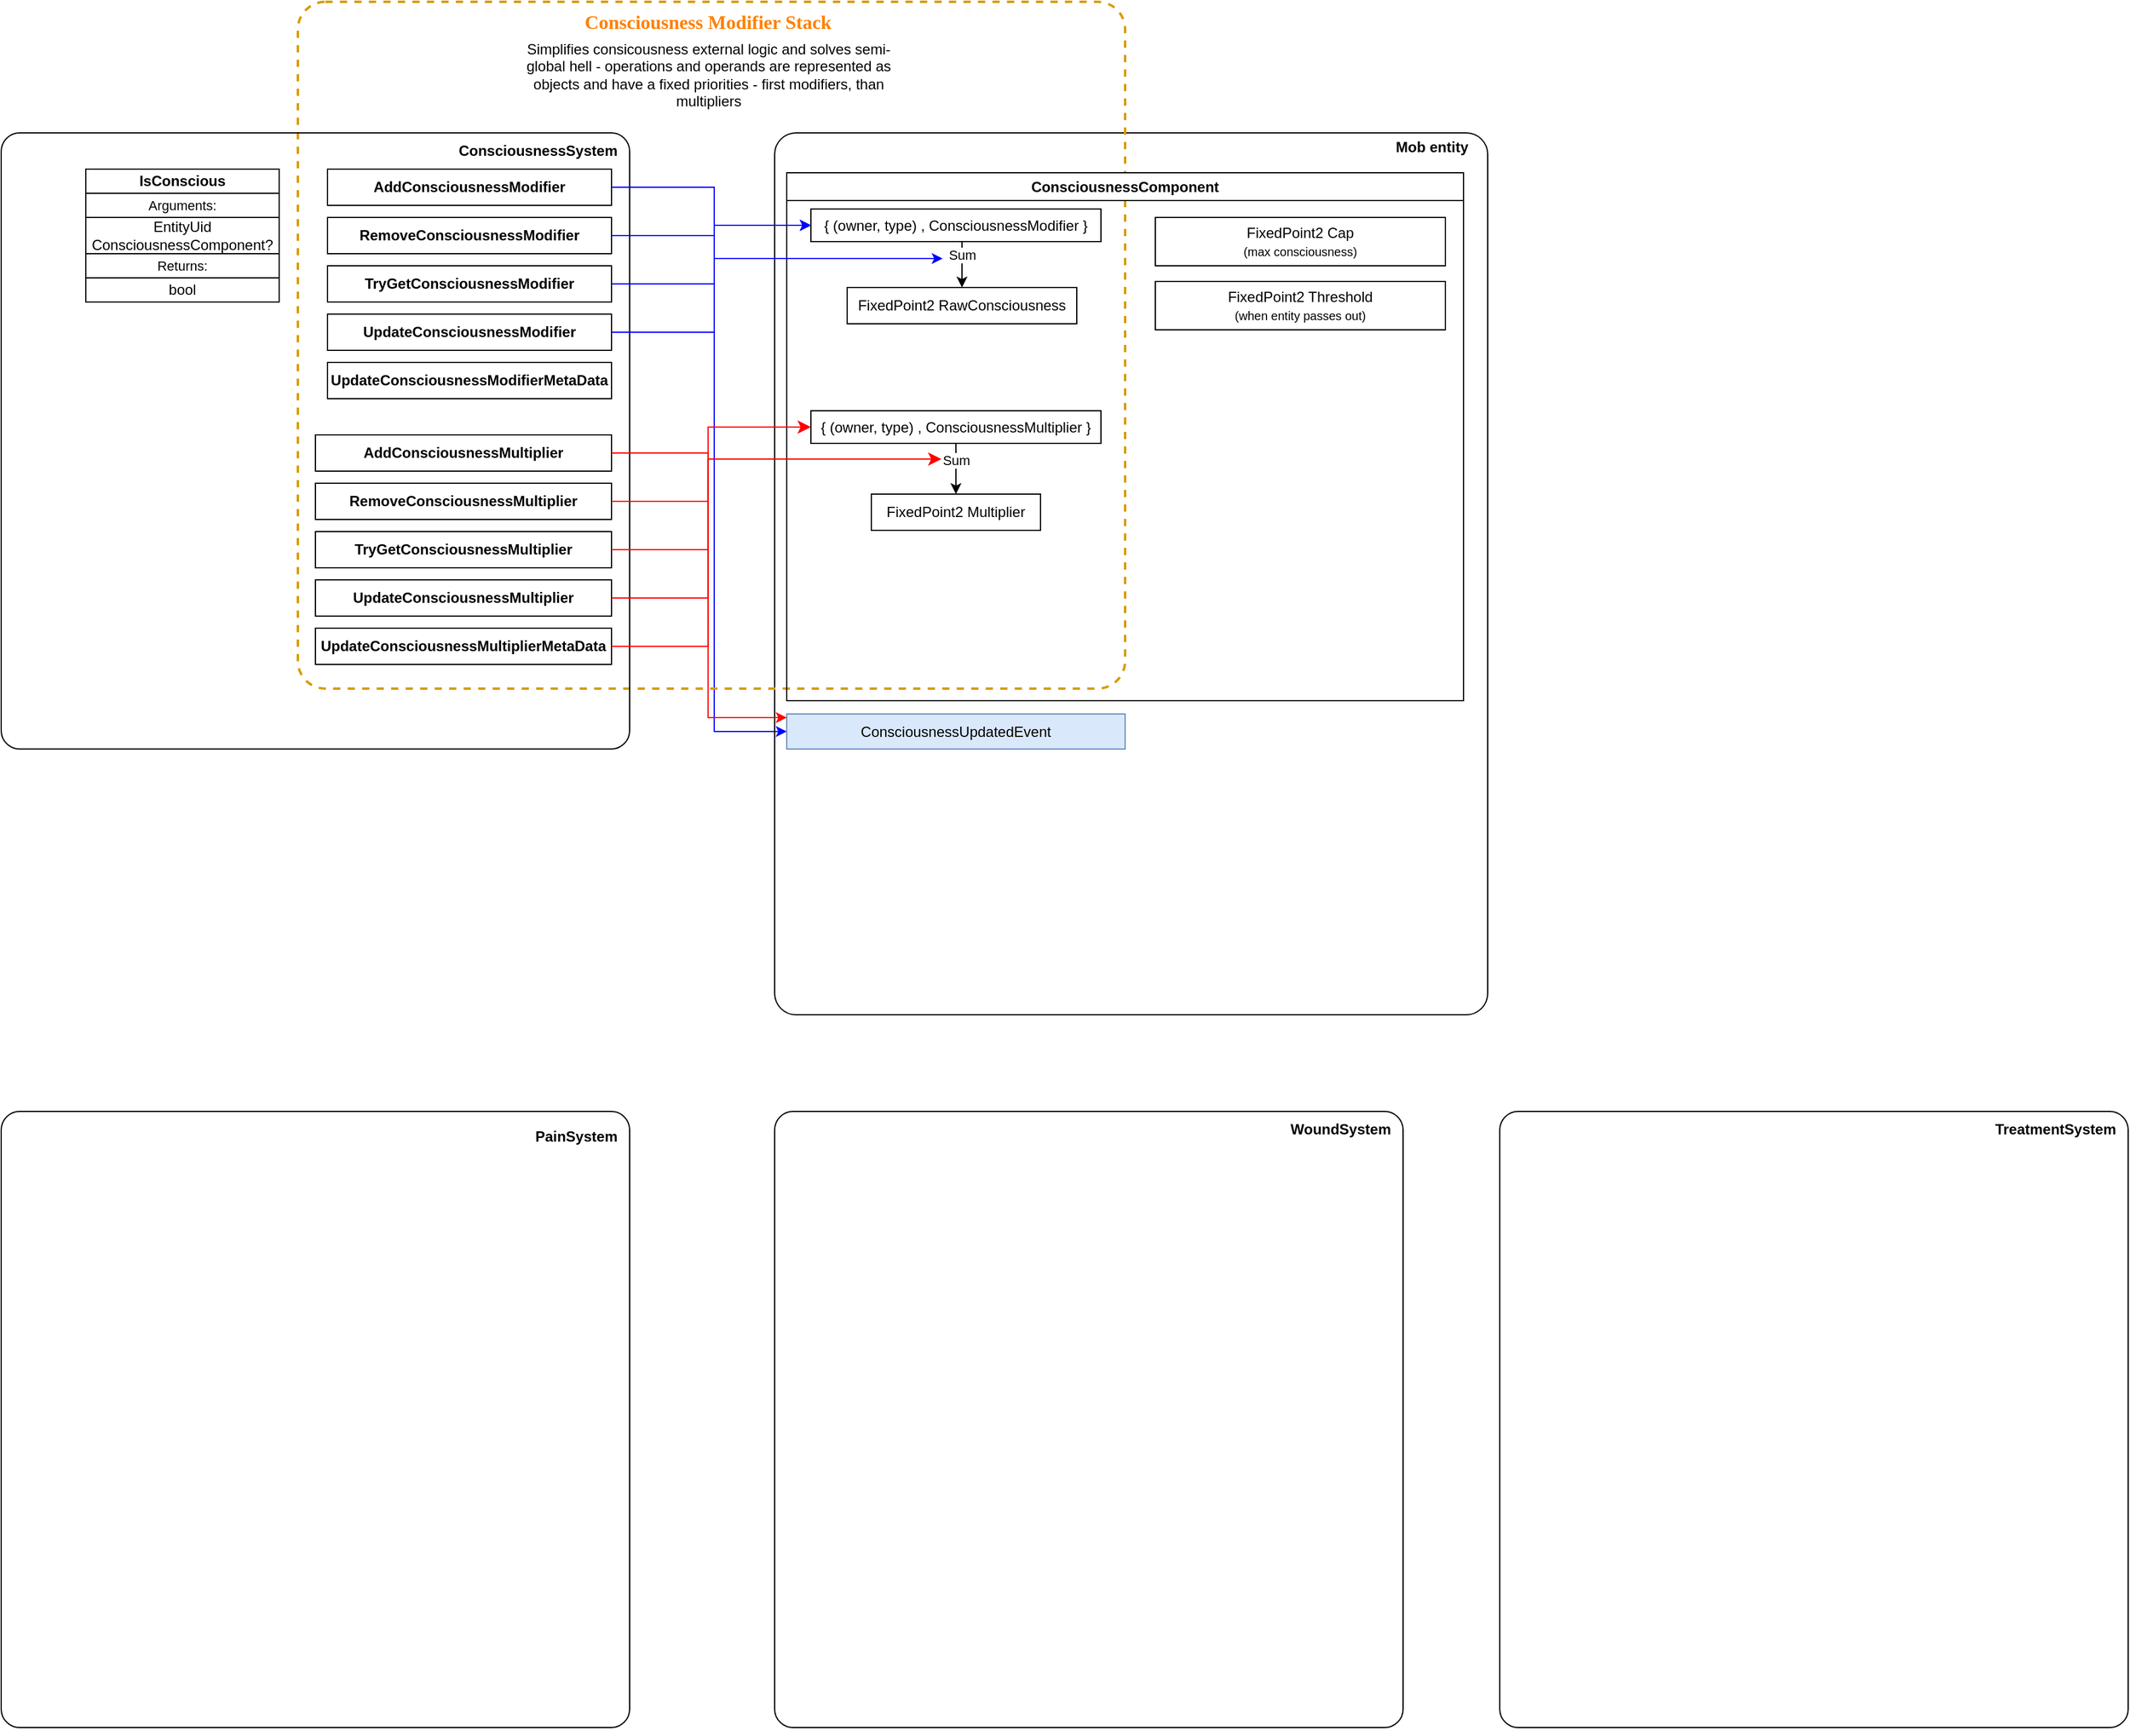 <mxfile version="21.5.0" type="github">
  <diagram name="Page-1" id="l1ld8g0Ge0DS0LnZMtOq">
    <mxGraphModel dx="2328" dy="1357" grid="1" gridSize="10" guides="1" tooltips="1" connect="1" arrows="1" fold="1" page="1" pageScale="1" pageWidth="850" pageHeight="1100" math="0" shadow="0">
      <root>
        <mxCell id="0" />
        <mxCell id="1" parent="0" />
        <mxCell id="q1YbNQCbZXs1_-pr0APw-70" style="edgeStyle=orthogonalEdgeStyle;rounded=0;orthogonalLoop=1;jettySize=auto;html=1;exitX=1;exitY=0.5;exitDx=0;exitDy=0;entryX=0;entryY=0.5;entryDx=0;entryDy=0;strokeColor=#0000FF;" edge="1" parent="1" source="q1YbNQCbZXs1_-pr0APw-11" target="q1YbNQCbZXs1_-pr0APw-68">
          <mxGeometry relative="1" as="geometry">
            <Array as="points">
              <mxPoint x="670" y="225" />
              <mxPoint x="670" y="636" />
            </Array>
          </mxGeometry>
        </mxCell>
        <mxCell id="X4S3APis0fRpADvuBOiv-10" value="" style="rounded=1;whiteSpace=wrap;html=1;fillColor=none;arcSize=3;" parent="1" vertex="1">
          <mxGeometry x="720" y="140" width="590" height="730" as="geometry" />
        </mxCell>
        <mxCell id="q1YbNQCbZXs1_-pr0APw-14" value="" style="rounded=1;whiteSpace=wrap;html=1;fillColor=none;arcSize=4;dashed=1;strokeWidth=2;strokeColor=#d79b00;" vertex="1" parent="1">
          <mxGeometry x="325.48" y="31.5" width="684.52" height="568.5" as="geometry" />
        </mxCell>
        <mxCell id="q1YbNQCbZXs1_-pr0APw-15" value="Consciousness Modifier Stack" style="text;html=1;strokeColor=none;fillColor=none;align=center;verticalAlign=top;whiteSpace=wrap;rounded=0;fontStyle=1;fontSize=16;fontColor=#FF8000;labelBorderColor=none;fontFamily=Tahoma;" vertex="1" parent="1">
          <mxGeometry x="320" y="31.5" width="689.855" height="31.965" as="geometry" />
        </mxCell>
        <mxCell id="V7F3iEDOQM9Kamh962Xd-1" value="" style="group;fontStyle=1" parent="1" vertex="1" connectable="0">
          <mxGeometry x="80" y="140" width="520" height="510" as="geometry" />
        </mxCell>
        <mxCell id="X4S3APis0fRpADvuBOiv-2" value="" style="rounded=1;whiteSpace=wrap;html=1;fillColor=none;arcSize=3;" parent="V7F3iEDOQM9Kamh962Xd-1" vertex="1">
          <mxGeometry width="520" height="510" as="geometry" />
        </mxCell>
        <mxCell id="X4S3APis0fRpADvuBOiv-3" value="ConsciousnessSystem" style="text;html=1;strokeColor=none;fillColor=none;align=right;verticalAlign=middle;whiteSpace=wrap;rounded=0;fontStyle=1" parent="V7F3iEDOQM9Kamh962Xd-1" vertex="1">
          <mxGeometry x="452" width="60" height="30" as="geometry" />
        </mxCell>
        <mxCell id="q1YbNQCbZXs1_-pr0APw-9" value="&lt;b&gt;AddConsciousnessModifier&lt;/b&gt;" style="rounded=0;whiteSpace=wrap;html=1;" vertex="1" parent="V7F3iEDOQM9Kamh962Xd-1">
          <mxGeometry x="270" y="30" width="235" height="30" as="geometry" />
        </mxCell>
        <mxCell id="q1YbNQCbZXs1_-pr0APw-10" value="&lt;b&gt;TryGetConsciousnessModifier&lt;/b&gt;" style="rounded=0;whiteSpace=wrap;html=1;" vertex="1" parent="V7F3iEDOQM9Kamh962Xd-1">
          <mxGeometry x="270" y="110" width="235" height="30" as="geometry" />
        </mxCell>
        <mxCell id="q1YbNQCbZXs1_-pr0APw-11" value="&lt;b&gt;RemoveConsciousnessModifier&lt;/b&gt;" style="rounded=0;whiteSpace=wrap;html=1;" vertex="1" parent="V7F3iEDOQM9Kamh962Xd-1">
          <mxGeometry x="270" y="70" width="235" height="30" as="geometry" />
        </mxCell>
        <mxCell id="q1YbNQCbZXs1_-pr0APw-12" value="&lt;b&gt;UpdateConsciousnessModifier&lt;/b&gt;" style="rounded=0;whiteSpace=wrap;html=1;" vertex="1" parent="V7F3iEDOQM9Kamh962Xd-1">
          <mxGeometry x="270" y="150" width="235" height="30" as="geometry" />
        </mxCell>
        <mxCell id="q1YbNQCbZXs1_-pr0APw-13" value="&lt;b&gt;UpdateConsciousnessModifierMetaData&lt;/b&gt;" style="rounded=0;whiteSpace=wrap;html=1;" vertex="1" parent="V7F3iEDOQM9Kamh962Xd-1">
          <mxGeometry x="270" y="190" width="235" height="30" as="geometry" />
        </mxCell>
        <mxCell id="X4S3APis0fRpADvuBOiv-48" value="" style="group" parent="V7F3iEDOQM9Kamh962Xd-1" vertex="1" connectable="0">
          <mxGeometry x="70" y="30" width="160" height="110" as="geometry" />
        </mxCell>
        <mxCell id="X4S3APis0fRpADvuBOiv-20" value="" style="rounded=0;whiteSpace=wrap;html=1;" parent="X4S3APis0fRpADvuBOiv-48" vertex="1">
          <mxGeometry width="160" height="110" as="geometry" />
        </mxCell>
        <mxCell id="X4S3APis0fRpADvuBOiv-21" value="IsConscious" style="rounded=0;whiteSpace=wrap;html=1;fontStyle=1;container=0;" parent="X4S3APis0fRpADvuBOiv-48" vertex="1">
          <mxGeometry width="160" height="20" as="geometry" />
        </mxCell>
        <mxCell id="X4S3APis0fRpADvuBOiv-22" value="Arguments:" style="rounded=0;whiteSpace=wrap;html=1;fontSize=11;" parent="X4S3APis0fRpADvuBOiv-48" vertex="1">
          <mxGeometry y="20" width="160" height="20" as="geometry" />
        </mxCell>
        <mxCell id="X4S3APis0fRpADvuBOiv-23" value="Returns:" style="rounded=0;whiteSpace=wrap;html=1;fontSize=11;" parent="X4S3APis0fRpADvuBOiv-48" vertex="1">
          <mxGeometry y="70" width="160" height="20" as="geometry" />
        </mxCell>
        <mxCell id="X4S3APis0fRpADvuBOiv-24" value="bool" style="rounded=0;whiteSpace=wrap;html=1;" parent="X4S3APis0fRpADvuBOiv-48" vertex="1">
          <mxGeometry y="90" width="160" height="20" as="geometry" />
        </mxCell>
        <mxCell id="X4S3APis0fRpADvuBOiv-27" value="EntityUid&lt;br&gt;ConsciousnessComponent?" style="rounded=0;whiteSpace=wrap;html=1;" parent="X4S3APis0fRpADvuBOiv-48" vertex="1">
          <mxGeometry y="40" width="160" height="30" as="geometry" />
        </mxCell>
        <mxCell id="q1YbNQCbZXs1_-pr0APw-43" value="&lt;b&gt;AddConsciousnessMultiplier&lt;/b&gt;" style="rounded=0;whiteSpace=wrap;html=1;" vertex="1" parent="V7F3iEDOQM9Kamh962Xd-1">
          <mxGeometry x="260" y="250" width="245" height="30" as="geometry" />
        </mxCell>
        <mxCell id="q1YbNQCbZXs1_-pr0APw-44" value="&lt;b&gt;TryGetConsciousnessMultiplier&lt;/b&gt;" style="rounded=0;whiteSpace=wrap;html=1;" vertex="1" parent="V7F3iEDOQM9Kamh962Xd-1">
          <mxGeometry x="260" y="330" width="245" height="30" as="geometry" />
        </mxCell>
        <mxCell id="q1YbNQCbZXs1_-pr0APw-45" value="&lt;b&gt;RemoveConsciousnessMultiplier&lt;/b&gt;" style="rounded=0;whiteSpace=wrap;html=1;" vertex="1" parent="V7F3iEDOQM9Kamh962Xd-1">
          <mxGeometry x="260" y="290" width="245" height="30" as="geometry" />
        </mxCell>
        <mxCell id="q1YbNQCbZXs1_-pr0APw-46" value="&lt;b&gt;UpdateConsciousnessMultiplier&lt;/b&gt;" style="rounded=0;whiteSpace=wrap;html=1;" vertex="1" parent="V7F3iEDOQM9Kamh962Xd-1">
          <mxGeometry x="260" y="370" width="245" height="30" as="geometry" />
        </mxCell>
        <mxCell id="q1YbNQCbZXs1_-pr0APw-47" value="&lt;b&gt;UpdateConsciousnessMultiplierMetaData&lt;/b&gt;" style="rounded=0;whiteSpace=wrap;html=1;" vertex="1" parent="V7F3iEDOQM9Kamh962Xd-1">
          <mxGeometry x="260" y="410" width="245" height="30" as="geometry" />
        </mxCell>
        <mxCell id="X4S3APis0fRpADvuBOiv-15" value="ConsciousnessComponent" style="swimlane;whiteSpace=wrap;html=1;" parent="1" vertex="1">
          <mxGeometry x="730" y="173" width="560" height="437" as="geometry">
            <mxRectangle x="740" y="173" width="140" height="30" as="alternateBounds" />
          </mxGeometry>
        </mxCell>
        <mxCell id="V7F3iEDOQM9Kamh962Xd-2" value="" style="group" parent="1" vertex="1" connectable="0">
          <mxGeometry x="80" y="956" width="520" height="510" as="geometry" />
        </mxCell>
        <mxCell id="V7F3iEDOQM9Kamh962Xd-3" value="" style="rounded=1;whiteSpace=wrap;html=1;fillColor=none;arcSize=3;" parent="V7F3iEDOQM9Kamh962Xd-2" vertex="1">
          <mxGeometry y="-6" width="520" height="510" as="geometry" />
        </mxCell>
        <mxCell id="V7F3iEDOQM9Kamh962Xd-4" value="PainSystem" style="text;html=1;strokeColor=none;fillColor=none;align=right;verticalAlign=middle;whiteSpace=wrap;rounded=0;fontStyle=1" parent="V7F3iEDOQM9Kamh962Xd-2" vertex="1">
          <mxGeometry x="452" width="60" height="30" as="geometry" />
        </mxCell>
        <mxCell id="V7F3iEDOQM9Kamh962Xd-5" value="" style="group" parent="1" vertex="1" connectable="0">
          <mxGeometry x="720" y="950" width="520" height="510" as="geometry" />
        </mxCell>
        <mxCell id="V7F3iEDOQM9Kamh962Xd-6" value="" style="rounded=1;whiteSpace=wrap;html=1;fillColor=none;arcSize=3;" parent="V7F3iEDOQM9Kamh962Xd-5" vertex="1">
          <mxGeometry width="520" height="510" as="geometry" />
        </mxCell>
        <mxCell id="V7F3iEDOQM9Kamh962Xd-7" value="WoundSystem" style="text;html=1;strokeColor=none;fillColor=none;align=right;verticalAlign=middle;whiteSpace=wrap;rounded=0;fontStyle=1" parent="V7F3iEDOQM9Kamh962Xd-5" vertex="1">
          <mxGeometry x="452" width="60" height="30" as="geometry" />
        </mxCell>
        <mxCell id="V7F3iEDOQM9Kamh962Xd-8" value="" style="group" parent="1" vertex="1" connectable="0">
          <mxGeometry x="1320" y="950" width="520" height="510" as="geometry" />
        </mxCell>
        <mxCell id="V7F3iEDOQM9Kamh962Xd-9" value="" style="rounded=1;whiteSpace=wrap;html=1;fillColor=none;arcSize=3;" parent="V7F3iEDOQM9Kamh962Xd-8" vertex="1">
          <mxGeometry width="520" height="510" as="geometry" />
        </mxCell>
        <mxCell id="V7F3iEDOQM9Kamh962Xd-10" value="TreatmentSystem" style="text;html=1;strokeColor=none;fillColor=none;align=right;verticalAlign=middle;whiteSpace=wrap;rounded=0;fontStyle=1" parent="V7F3iEDOQM9Kamh962Xd-8" vertex="1">
          <mxGeometry x="452" width="60" height="30" as="geometry" />
        </mxCell>
        <mxCell id="q1YbNQCbZXs1_-pr0APw-25" style="edgeStyle=orthogonalEdgeStyle;rounded=0;orthogonalLoop=1;jettySize=auto;html=1;exitX=0.5;exitY=1;exitDx=0;exitDy=0;entryX=0.5;entryY=0;entryDx=0;entryDy=0;" edge="1" parent="1" source="q1YbNQCbZXs1_-pr0APw-19" target="q1YbNQCbZXs1_-pr0APw-21">
          <mxGeometry relative="1" as="geometry" />
        </mxCell>
        <mxCell id="q1YbNQCbZXs1_-pr0APw-26" value="Sum" style="edgeLabel;html=1;align=center;verticalAlign=middle;resizable=0;points=[];" vertex="1" connectable="0" parent="q1YbNQCbZXs1_-pr0APw-25">
          <mxGeometry x="-0.289" relative="1" as="geometry">
            <mxPoint as="offset" />
          </mxGeometry>
        </mxCell>
        <mxCell id="q1YbNQCbZXs1_-pr0APw-19" value="{ (owner, type) , ConsciousnessModifier }" style="rounded=0;whiteSpace=wrap;html=1;" vertex="1" parent="1">
          <mxGeometry x="750" y="203" width="240" height="27" as="geometry" />
        </mxCell>
        <mxCell id="q1YbNQCbZXs1_-pr0APw-24" style="edgeStyle=orthogonalEdgeStyle;rounded=0;orthogonalLoop=1;jettySize=auto;html=1;exitX=0.5;exitY=1;exitDx=0;exitDy=0;entryX=0.5;entryY=0;entryDx=0;entryDy=0;" edge="1" parent="1" source="q1YbNQCbZXs1_-pr0APw-20" target="q1YbNQCbZXs1_-pr0APw-22">
          <mxGeometry relative="1" as="geometry" />
        </mxCell>
        <mxCell id="q1YbNQCbZXs1_-pr0APw-27" value="Sum" style="edgeLabel;html=1;align=center;verticalAlign=middle;resizable=0;points=[];" vertex="1" connectable="0" parent="q1YbNQCbZXs1_-pr0APw-24">
          <mxGeometry x="-0.358" relative="1" as="geometry">
            <mxPoint as="offset" />
          </mxGeometry>
        </mxCell>
        <mxCell id="q1YbNQCbZXs1_-pr0APw-20" value="{ (owner, type) , ConsciousnessMultiplier }" style="rounded=0;whiteSpace=wrap;html=1;" vertex="1" parent="1">
          <mxGeometry x="750" y="370" width="240" height="27" as="geometry" />
        </mxCell>
        <mxCell id="q1YbNQCbZXs1_-pr0APw-21" value="FixedPoint2 RawConsciousness" style="rounded=0;whiteSpace=wrap;html=1;" vertex="1" parent="1">
          <mxGeometry x="780" y="268" width="190" height="30" as="geometry" />
        </mxCell>
        <mxCell id="q1YbNQCbZXs1_-pr0APw-22" value="FixedPoint2 Multiplier" style="rounded=0;whiteSpace=wrap;html=1;" vertex="1" parent="1">
          <mxGeometry x="800" y="439" width="140" height="30" as="geometry" />
        </mxCell>
        <mxCell id="q1YbNQCbZXs1_-pr0APw-30" value="FixedPoint2 Cap&lt;br&gt;&lt;font style=&quot;font-size: 10px;&quot;&gt;(max consciousness)&lt;/font&gt;" style="rounded=0;whiteSpace=wrap;html=1;" vertex="1" parent="1">
          <mxGeometry x="1035" y="210" width="240" height="40" as="geometry" />
        </mxCell>
        <mxCell id="q1YbNQCbZXs1_-pr0APw-31" value="FixedPoint2 Threshold&lt;br&gt;&lt;font style=&quot;font-size: 10px;&quot;&gt;(when entity passes out)&lt;/font&gt;" style="rounded=0;whiteSpace=wrap;html=1;" vertex="1" parent="1">
          <mxGeometry x="1035" y="263" width="240" height="40" as="geometry" />
        </mxCell>
        <mxCell id="q1YbNQCbZXs1_-pr0APw-32" style="edgeStyle=orthogonalEdgeStyle;rounded=0;orthogonalLoop=1;jettySize=auto;html=1;exitX=1;exitY=0.5;exitDx=0;exitDy=0;entryX=0;entryY=0.5;entryDx=0;entryDy=0;strokeColor=#0000FF;" edge="1" parent="1" source="q1YbNQCbZXs1_-pr0APw-9" target="q1YbNQCbZXs1_-pr0APw-19">
          <mxGeometry relative="1" as="geometry">
            <Array as="points">
              <mxPoint x="670" y="185" />
              <mxPoint x="670" y="217" />
            </Array>
          </mxGeometry>
        </mxCell>
        <mxCell id="q1YbNQCbZXs1_-pr0APw-35" style="edgeStyle=orthogonalEdgeStyle;rounded=0;orthogonalLoop=1;jettySize=auto;html=1;exitX=1;exitY=0.5;exitDx=0;exitDy=0;entryX=0;entryY=0.5;entryDx=0;entryDy=0;" edge="1" parent="1" source="q1YbNQCbZXs1_-pr0APw-11" target="q1YbNQCbZXs1_-pr0APw-19">
          <mxGeometry relative="1" as="geometry">
            <Array as="points">
              <mxPoint x="670" y="225" />
              <mxPoint x="670" y="217" />
            </Array>
          </mxGeometry>
        </mxCell>
        <mxCell id="q1YbNQCbZXs1_-pr0APw-36" style="edgeStyle=orthogonalEdgeStyle;rounded=0;orthogonalLoop=1;jettySize=auto;html=1;exitX=1;exitY=0.5;exitDx=0;exitDy=0;entryX=0;entryY=0.5;entryDx=0;entryDy=0;strokeColor=#0000FF;" edge="1" parent="1" source="q1YbNQCbZXs1_-pr0APw-10" target="q1YbNQCbZXs1_-pr0APw-19">
          <mxGeometry relative="1" as="geometry">
            <Array as="points">
              <mxPoint x="670" y="265" />
              <mxPoint x="670" y="217" />
            </Array>
          </mxGeometry>
        </mxCell>
        <mxCell id="q1YbNQCbZXs1_-pr0APw-37" style="edgeStyle=orthogonalEdgeStyle;rounded=0;orthogonalLoop=1;jettySize=auto;html=1;exitX=1;exitY=0.5;exitDx=0;exitDy=0;entryX=0;entryY=0.5;entryDx=0;entryDy=0;strokeColor=#0000FF;" edge="1" parent="1" source="q1YbNQCbZXs1_-pr0APw-12" target="q1YbNQCbZXs1_-pr0APw-19">
          <mxGeometry relative="1" as="geometry">
            <Array as="points">
              <mxPoint x="670" y="305" />
              <mxPoint x="670" y="217" />
            </Array>
          </mxGeometry>
        </mxCell>
        <mxCell id="q1YbNQCbZXs1_-pr0APw-41" style="edgeStyle=orthogonalEdgeStyle;rounded=0;orthogonalLoop=1;jettySize=auto;html=1;exitX=1;exitY=0.5;exitDx=0;exitDy=0;strokeColor=#0000FF;" edge="1" parent="1" source="q1YbNQCbZXs1_-pr0APw-11">
          <mxGeometry relative="1" as="geometry">
            <mxPoint x="859" y="244" as="targetPoint" />
            <Array as="points">
              <mxPoint x="670" y="225" />
              <mxPoint x="670" y="244" />
            </Array>
          </mxGeometry>
        </mxCell>
        <mxCell id="q1YbNQCbZXs1_-pr0APw-60" style="edgeStyle=orthogonalEdgeStyle;rounded=0;orthogonalLoop=1;jettySize=auto;html=1;exitX=1;exitY=0.5;exitDx=0;exitDy=0;endArrow=none;endFill=0;strokeColor=#FF0000;" edge="1" parent="1" source="q1YbNQCbZXs1_-pr0APw-43" target="q1YbNQCbZXs1_-pr0APw-59">
          <mxGeometry relative="1" as="geometry">
            <Array as="points">
              <mxPoint x="665" y="405" />
            </Array>
          </mxGeometry>
        </mxCell>
        <mxCell id="q1YbNQCbZXs1_-pr0APw-61" style="edgeStyle=orthogonalEdgeStyle;rounded=0;orthogonalLoop=1;jettySize=auto;html=1;exitX=1;exitY=0.5;exitDx=0;exitDy=0;endArrow=none;endFill=0;strokeColor=#FF0000;" edge="1" parent="1" source="q1YbNQCbZXs1_-pr0APw-45" target="q1YbNQCbZXs1_-pr0APw-59">
          <mxGeometry relative="1" as="geometry" />
        </mxCell>
        <mxCell id="q1YbNQCbZXs1_-pr0APw-62" style="edgeStyle=orthogonalEdgeStyle;rounded=0;orthogonalLoop=1;jettySize=auto;html=1;exitX=1;exitY=0.5;exitDx=0;exitDy=0;endArrow=none;endFill=0;strokeColor=#FF0000;" edge="1" parent="1" source="q1YbNQCbZXs1_-pr0APw-44" target="q1YbNQCbZXs1_-pr0APw-59">
          <mxGeometry relative="1" as="geometry" />
        </mxCell>
        <mxCell id="q1YbNQCbZXs1_-pr0APw-63" style="edgeStyle=orthogonalEdgeStyle;rounded=0;orthogonalLoop=1;jettySize=auto;html=1;exitX=1;exitY=0.5;exitDx=0;exitDy=0;endArrow=none;endFill=0;strokeColor=#FF0000;" edge="1" parent="1" source="q1YbNQCbZXs1_-pr0APw-46" target="q1YbNQCbZXs1_-pr0APw-59">
          <mxGeometry relative="1" as="geometry" />
        </mxCell>
        <mxCell id="q1YbNQCbZXs1_-pr0APw-64" style="edgeStyle=orthogonalEdgeStyle;rounded=0;orthogonalLoop=1;jettySize=auto;html=1;exitX=1;exitY=0.5;exitDx=0;exitDy=0;entryX=0.583;entryY=0.387;entryDx=0;entryDy=0;entryPerimeter=0;endArrow=none;endFill=0;strokeColor=#FF0000;" edge="1" parent="1" source="q1YbNQCbZXs1_-pr0APw-47" target="q1YbNQCbZXs1_-pr0APw-59">
          <mxGeometry relative="1" as="geometry" />
        </mxCell>
        <mxCell id="q1YbNQCbZXs1_-pr0APw-65" value="" style="edgeStyle=segmentEdgeStyle;endArrow=classic;html=1;curved=0;rounded=0;endSize=8;startSize=8;entryX=0;entryY=0.5;entryDx=0;entryDy=0;strokeColor=#FF0000;" edge="1" parent="1" source="q1YbNQCbZXs1_-pr0APw-59" target="q1YbNQCbZXs1_-pr0APw-20">
          <mxGeometry width="50" height="50" relative="1" as="geometry">
            <mxPoint x="660" y="410" as="sourcePoint" />
            <mxPoint x="770" y="390" as="targetPoint" />
            <Array as="points">
              <mxPoint x="665" y="384" />
            </Array>
          </mxGeometry>
        </mxCell>
        <mxCell id="q1YbNQCbZXs1_-pr0APw-17" value="Simplifies consicousness external logic and solves semi-global hell - operations and operands are represented as objects and have a fixed priorities - first modifiers, than multipliers" style="text;strokeColor=none;align=center;fillColor=none;html=1;verticalAlign=middle;whiteSpace=wrap;rounded=0;" vertex="1" parent="1">
          <mxGeometry x="500.676" y="72.974" width="328.502" height="37.552" as="geometry" />
        </mxCell>
        <mxCell id="q1YbNQCbZXs1_-pr0APw-67" value="" style="edgeStyle=segmentEdgeStyle;endArrow=classic;html=1;curved=0;rounded=0;endSize=8;startSize=8;exitX=0.395;exitY=0.403;exitDx=0;exitDy=0;exitPerimeter=0;strokeColor=#FF0000;" edge="1" parent="1" source="q1YbNQCbZXs1_-pr0APw-59">
          <mxGeometry width="50" height="50" relative="1" as="geometry">
            <mxPoint x="700" y="450" as="sourcePoint" />
            <mxPoint x="858" y="410" as="targetPoint" />
            <Array as="points" />
          </mxGeometry>
        </mxCell>
        <mxCell id="q1YbNQCbZXs1_-pr0APw-59" value="" style="shape=waypoint;sketch=0;fillStyle=solid;size=6;pointerEvents=1;points=[];fillColor=none;resizable=0;rotatable=0;perimeter=centerPerimeter;snapToPoint=1;opacity=0;" vertex="1" parent="1">
          <mxGeometry x="654.93" y="400" width="20" height="20" as="geometry" />
        </mxCell>
        <mxCell id="X4S3APis0fRpADvuBOiv-11" value="Mob entity" style="text;html=1;strokeColor=none;fillColor=none;align=right;verticalAlign=top;whiteSpace=wrap;rounded=0;fontStyle=1" parent="1" vertex="1">
          <mxGeometry x="1214" y="138" width="82" height="30" as="geometry" />
        </mxCell>
        <mxCell id="q1YbNQCbZXs1_-pr0APw-68" value="ConsciousnessUpdatedEvent" style="rounded=0;whiteSpace=wrap;html=1;fillColor=#dae8fc;strokeColor=#6c8ebf;" vertex="1" parent="1">
          <mxGeometry x="730" y="621" width="280" height="29" as="geometry" />
        </mxCell>
        <mxCell id="q1YbNQCbZXs1_-pr0APw-72" value="" style="endArrow=classic;html=1;rounded=0;edgeStyle=orthogonalEdgeStyle;strokeColor=#FF0000;" edge="1" parent="1" source="q1YbNQCbZXs1_-pr0APw-59">
          <mxGeometry width="50" height="50" relative="1" as="geometry">
            <mxPoint x="640" y="640" as="sourcePoint" />
            <mxPoint x="730" y="624" as="targetPoint" />
            <Array as="points">
              <mxPoint x="665" y="624" />
              <mxPoint x="730" y="624" />
            </Array>
          </mxGeometry>
        </mxCell>
      </root>
    </mxGraphModel>
  </diagram>
</mxfile>
